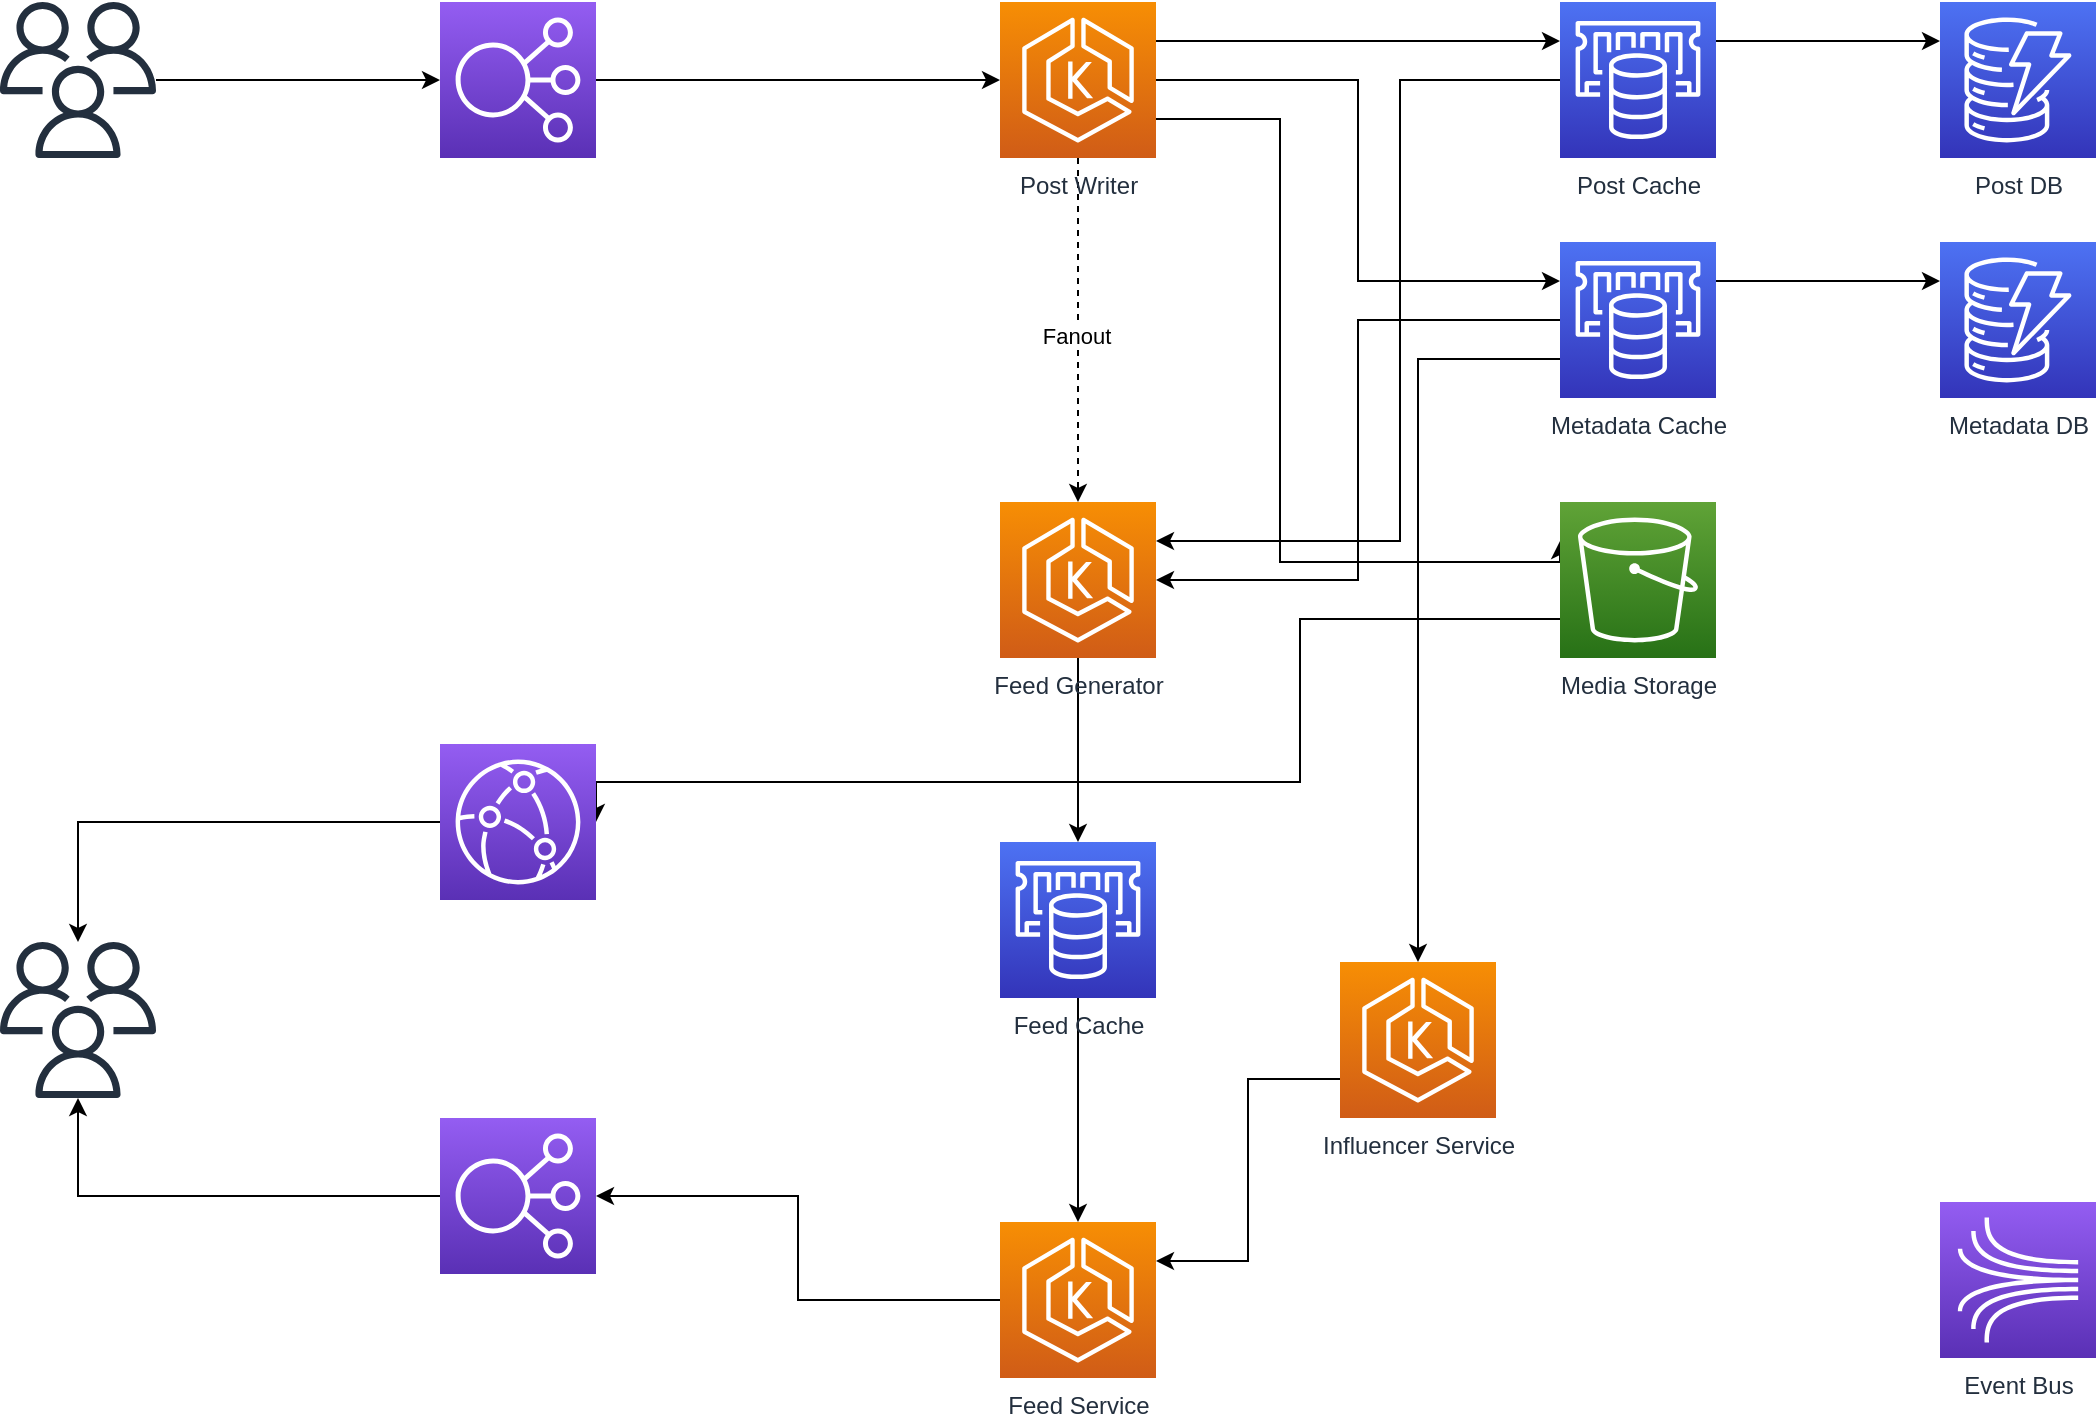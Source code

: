 <mxfile version="15.1.0" type="github">
  <diagram name="Page-1" id="822b0af5-4adb-64df-f703-e8dfc1f81529">
    <mxGraphModel dx="1426" dy="737" grid="1" gridSize="10" guides="1" tooltips="1" connect="1" arrows="1" fold="1" page="1" pageScale="1" pageWidth="1700" pageHeight="1100" background="none" math="0" shadow="0">
      <root>
        <mxCell id="0" />
        <mxCell id="1" parent="0" />
        <mxCell id="LQvkLOhQ81a7jHeqBsWK-22" style="edgeStyle=orthogonalEdgeStyle;rounded=0;orthogonalLoop=1;jettySize=auto;html=1;exitX=0.5;exitY=1;exitDx=0;exitDy=0;exitPerimeter=0;entryX=0.5;entryY=0;entryDx=0;entryDy=0;entryPerimeter=0;dashed=1;" edge="1" parent="1" source="LQvkLOhQ81a7jHeqBsWK-6" target="LQvkLOhQ81a7jHeqBsWK-20">
          <mxGeometry relative="1" as="geometry" />
        </mxCell>
        <mxCell id="LQvkLOhQ81a7jHeqBsWK-37" value="Fanout" style="edgeLabel;html=1;align=center;verticalAlign=middle;resizable=0;points=[];" vertex="1" connectable="0" parent="LQvkLOhQ81a7jHeqBsWK-22">
          <mxGeometry x="0.035" y="-1" relative="1" as="geometry">
            <mxPoint as="offset" />
          </mxGeometry>
        </mxCell>
        <mxCell id="LQvkLOhQ81a7jHeqBsWK-25" style="edgeStyle=orthogonalEdgeStyle;rounded=0;orthogonalLoop=1;jettySize=auto;html=1;exitX=1;exitY=0.25;exitDx=0;exitDy=0;exitPerimeter=0;entryX=0;entryY=0.25;entryDx=0;entryDy=0;entryPerimeter=0;" edge="1" parent="1" source="LQvkLOhQ81a7jHeqBsWK-6" target="LQvkLOhQ81a7jHeqBsWK-18">
          <mxGeometry relative="1" as="geometry" />
        </mxCell>
        <mxCell id="LQvkLOhQ81a7jHeqBsWK-26" style="edgeStyle=orthogonalEdgeStyle;rounded=0;orthogonalLoop=1;jettySize=auto;html=1;exitX=1;exitY=0.5;exitDx=0;exitDy=0;exitPerimeter=0;entryX=0;entryY=0.25;entryDx=0;entryDy=0;entryPerimeter=0;" edge="1" parent="1" source="LQvkLOhQ81a7jHeqBsWK-6" target="LQvkLOhQ81a7jHeqBsWK-17">
          <mxGeometry relative="1" as="geometry" />
        </mxCell>
        <mxCell id="LQvkLOhQ81a7jHeqBsWK-27" style="edgeStyle=orthogonalEdgeStyle;rounded=0;orthogonalLoop=1;jettySize=auto;html=1;exitX=1;exitY=0.75;exitDx=0;exitDy=0;exitPerimeter=0;entryX=0;entryY=0.25;entryDx=0;entryDy=0;entryPerimeter=0;" edge="1" parent="1" source="LQvkLOhQ81a7jHeqBsWK-6" target="LQvkLOhQ81a7jHeqBsWK-16">
          <mxGeometry relative="1" as="geometry">
            <Array as="points">
              <mxPoint x="920" y="199" />
              <mxPoint x="920" y="420" />
              <mxPoint x="1060" y="420" />
            </Array>
          </mxGeometry>
        </mxCell>
        <mxCell id="LQvkLOhQ81a7jHeqBsWK-6" value="Post Writer" style="points=[[0,0,0],[0.25,0,0],[0.5,0,0],[0.75,0,0],[1,0,0],[0,1,0],[0.25,1,0],[0.5,1,0],[0.75,1,0],[1,1,0],[0,0.25,0],[0,0.5,0],[0,0.75,0],[1,0.25,0],[1,0.5,0],[1,0.75,0]];outlineConnect=0;fontColor=#232F3E;gradientColor=#F78E04;gradientDirection=north;fillColor=#D05C17;strokeColor=#ffffff;dashed=0;verticalLabelPosition=bottom;verticalAlign=top;align=center;html=1;fontSize=12;fontStyle=0;aspect=fixed;shape=mxgraph.aws4.resourceIcon;resIcon=mxgraph.aws4.eks;" vertex="1" parent="1">
          <mxGeometry x="780" y="140" width="78" height="78" as="geometry" />
        </mxCell>
        <mxCell id="LQvkLOhQ81a7jHeqBsWK-12" value="Metadata DB" style="points=[[0,0,0],[0.25,0,0],[0.5,0,0],[0.75,0,0],[1,0,0],[0,1,0],[0.25,1,0],[0.5,1,0],[0.75,1,0],[1,1,0],[0,0.25,0],[0,0.5,0],[0,0.75,0],[1,0.25,0],[1,0.5,0],[1,0.75,0]];outlineConnect=0;fontColor=#232F3E;gradientColor=#4D72F3;gradientDirection=north;fillColor=#3334B9;strokeColor=#ffffff;dashed=0;verticalLabelPosition=bottom;verticalAlign=top;align=center;html=1;fontSize=12;fontStyle=0;aspect=fixed;shape=mxgraph.aws4.resourceIcon;resIcon=mxgraph.aws4.dynamodb;" vertex="1" parent="1">
          <mxGeometry x="1250" y="260" width="78" height="78" as="geometry" />
        </mxCell>
        <mxCell id="LQvkLOhQ81a7jHeqBsWK-14" value="Post&amp;nbsp;DB" style="points=[[0,0,0],[0.25,0,0],[0.5,0,0],[0.75,0,0],[1,0,0],[0,1,0],[0.25,1,0],[0.5,1,0],[0.75,1,0],[1,1,0],[0,0.25,0],[0,0.5,0],[0,0.75,0],[1,0.25,0],[1,0.5,0],[1,0.75,0]];outlineConnect=0;fontColor=#232F3E;gradientColor=#4D72F3;gradientDirection=north;fillColor=#3334B9;strokeColor=#ffffff;dashed=0;verticalLabelPosition=bottom;verticalAlign=top;align=center;html=1;fontSize=12;fontStyle=0;aspect=fixed;shape=mxgraph.aws4.resourceIcon;resIcon=mxgraph.aws4.dynamodb;" vertex="1" parent="1">
          <mxGeometry x="1250" y="140" width="78" height="78" as="geometry" />
        </mxCell>
        <mxCell id="LQvkLOhQ81a7jHeqBsWK-48" style="edgeStyle=orthogonalEdgeStyle;rounded=0;orthogonalLoop=1;jettySize=auto;html=1;exitX=0;exitY=0.75;exitDx=0;exitDy=0;exitPerimeter=0;entryX=1;entryY=0.5;entryDx=0;entryDy=0;entryPerimeter=0;" edge="1" parent="1" source="LQvkLOhQ81a7jHeqBsWK-16" target="LQvkLOhQ81a7jHeqBsWK-19">
          <mxGeometry relative="1" as="geometry">
            <Array as="points">
              <mxPoint x="930" y="449" />
              <mxPoint x="930" y="530" />
              <mxPoint x="578" y="530" />
            </Array>
          </mxGeometry>
        </mxCell>
        <mxCell id="LQvkLOhQ81a7jHeqBsWK-16" value="Media Storage" style="points=[[0,0,0],[0.25,0,0],[0.5,0,0],[0.75,0,0],[1,0,0],[0,1,0],[0.25,1,0],[0.5,1,0],[0.75,1,0],[1,1,0],[0,0.25,0],[0,0.5,0],[0,0.75,0],[1,0.25,0],[1,0.5,0],[1,0.75,0]];outlineConnect=0;fontColor=#232F3E;gradientColor=#60A337;gradientDirection=north;fillColor=#277116;strokeColor=#ffffff;dashed=0;verticalLabelPosition=bottom;verticalAlign=top;align=center;html=1;fontSize=12;fontStyle=0;aspect=fixed;shape=mxgraph.aws4.resourceIcon;resIcon=mxgraph.aws4.s3;" vertex="1" parent="1">
          <mxGeometry x="1060" y="390" width="78" height="78" as="geometry" />
        </mxCell>
        <mxCell id="LQvkLOhQ81a7jHeqBsWK-29" style="edgeStyle=orthogonalEdgeStyle;rounded=0;orthogonalLoop=1;jettySize=auto;html=1;exitX=0;exitY=0.5;exitDx=0;exitDy=0;exitPerimeter=0;entryX=1;entryY=0.5;entryDx=0;entryDy=0;entryPerimeter=0;" edge="1" parent="1" source="LQvkLOhQ81a7jHeqBsWK-17" target="LQvkLOhQ81a7jHeqBsWK-20">
          <mxGeometry relative="1" as="geometry" />
        </mxCell>
        <mxCell id="LQvkLOhQ81a7jHeqBsWK-34" style="edgeStyle=orthogonalEdgeStyle;rounded=0;orthogonalLoop=1;jettySize=auto;html=1;exitX=0;exitY=0.75;exitDx=0;exitDy=0;exitPerimeter=0;entryX=0.5;entryY=0;entryDx=0;entryDy=0;entryPerimeter=0;" edge="1" parent="1" source="LQvkLOhQ81a7jHeqBsWK-17" target="LQvkLOhQ81a7jHeqBsWK-32">
          <mxGeometry relative="1" as="geometry" />
        </mxCell>
        <mxCell id="LQvkLOhQ81a7jHeqBsWK-39" style="edgeStyle=orthogonalEdgeStyle;rounded=0;orthogonalLoop=1;jettySize=auto;html=1;exitX=1;exitY=0.25;exitDx=0;exitDy=0;exitPerimeter=0;entryX=0;entryY=0.25;entryDx=0;entryDy=0;entryPerimeter=0;" edge="1" parent="1" source="LQvkLOhQ81a7jHeqBsWK-17" target="LQvkLOhQ81a7jHeqBsWK-12">
          <mxGeometry relative="1" as="geometry" />
        </mxCell>
        <mxCell id="LQvkLOhQ81a7jHeqBsWK-17" value="Metadata Cache" style="points=[[0,0,0],[0.25,0,0],[0.5,0,0],[0.75,0,0],[1,0,0],[0,1,0],[0.25,1,0],[0.5,1,0],[0.75,1,0],[1,1,0],[0,0.25,0],[0,0.5,0],[0,0.75,0],[1,0.25,0],[1,0.5,0],[1,0.75,0]];outlineConnect=0;fontColor=#232F3E;gradientColor=#4D72F3;gradientDirection=north;fillColor=#3334B9;strokeColor=#ffffff;dashed=0;verticalLabelPosition=bottom;verticalAlign=top;align=center;html=1;fontSize=12;fontStyle=0;aspect=fixed;shape=mxgraph.aws4.resourceIcon;resIcon=mxgraph.aws4.elasticache;" vertex="1" parent="1">
          <mxGeometry x="1060" y="260" width="78" height="78" as="geometry" />
        </mxCell>
        <mxCell id="LQvkLOhQ81a7jHeqBsWK-28" style="edgeStyle=orthogonalEdgeStyle;rounded=0;orthogonalLoop=1;jettySize=auto;html=1;exitX=0;exitY=0.5;exitDx=0;exitDy=0;exitPerimeter=0;entryX=1;entryY=0.25;entryDx=0;entryDy=0;entryPerimeter=0;" edge="1" parent="1" source="LQvkLOhQ81a7jHeqBsWK-18" target="LQvkLOhQ81a7jHeqBsWK-20">
          <mxGeometry relative="1" as="geometry">
            <Array as="points">
              <mxPoint x="980" y="179" />
              <mxPoint x="980" y="410" />
            </Array>
          </mxGeometry>
        </mxCell>
        <mxCell id="LQvkLOhQ81a7jHeqBsWK-38" style="edgeStyle=orthogonalEdgeStyle;rounded=0;orthogonalLoop=1;jettySize=auto;html=1;exitX=1;exitY=0.25;exitDx=0;exitDy=0;exitPerimeter=0;entryX=0;entryY=0.25;entryDx=0;entryDy=0;entryPerimeter=0;" edge="1" parent="1" source="LQvkLOhQ81a7jHeqBsWK-18" target="LQvkLOhQ81a7jHeqBsWK-14">
          <mxGeometry relative="1" as="geometry" />
        </mxCell>
        <mxCell id="LQvkLOhQ81a7jHeqBsWK-18" value="Post Cache" style="points=[[0,0,0],[0.25,0,0],[0.5,0,0],[0.75,0,0],[1,0,0],[0,1,0],[0.25,1,0],[0.5,1,0],[0.75,1,0],[1,1,0],[0,0.25,0],[0,0.5,0],[0,0.75,0],[1,0.25,0],[1,0.5,0],[1,0.75,0]];outlineConnect=0;fontColor=#232F3E;gradientColor=#4D72F3;gradientDirection=north;fillColor=#3334B9;strokeColor=#ffffff;dashed=0;verticalLabelPosition=bottom;verticalAlign=top;align=center;html=1;fontSize=12;fontStyle=0;aspect=fixed;shape=mxgraph.aws4.resourceIcon;resIcon=mxgraph.aws4.elasticache;" vertex="1" parent="1">
          <mxGeometry x="1060" y="140" width="78" height="78" as="geometry" />
        </mxCell>
        <mxCell id="LQvkLOhQ81a7jHeqBsWK-46" style="edgeStyle=orthogonalEdgeStyle;rounded=0;orthogonalLoop=1;jettySize=auto;html=1;exitX=0;exitY=0.5;exitDx=0;exitDy=0;exitPerimeter=0;" edge="1" parent="1" source="LQvkLOhQ81a7jHeqBsWK-19" target="LQvkLOhQ81a7jHeqBsWK-43">
          <mxGeometry relative="1" as="geometry" />
        </mxCell>
        <mxCell id="LQvkLOhQ81a7jHeqBsWK-19" value="" style="points=[[0,0,0],[0.25,0,0],[0.5,0,0],[0.75,0,0],[1,0,0],[0,1,0],[0.25,1,0],[0.5,1,0],[0.75,1,0],[1,1,0],[0,0.25,0],[0,0.5,0],[0,0.75,0],[1,0.25,0],[1,0.5,0],[1,0.75,0]];outlineConnect=0;fontColor=#232F3E;gradientColor=#945DF2;gradientDirection=north;fillColor=#5A30B5;strokeColor=#ffffff;dashed=0;verticalLabelPosition=bottom;verticalAlign=top;align=center;html=1;fontSize=12;fontStyle=0;aspect=fixed;shape=mxgraph.aws4.resourceIcon;resIcon=mxgraph.aws4.cloudfront;" vertex="1" parent="1">
          <mxGeometry x="500" y="511" width="78" height="78" as="geometry" />
        </mxCell>
        <mxCell id="LQvkLOhQ81a7jHeqBsWK-24" style="edgeStyle=orthogonalEdgeStyle;rounded=0;orthogonalLoop=1;jettySize=auto;html=1;exitX=0.5;exitY=1;exitDx=0;exitDy=0;exitPerimeter=0;entryX=0.5;entryY=0;entryDx=0;entryDy=0;entryPerimeter=0;" edge="1" parent="1" source="LQvkLOhQ81a7jHeqBsWK-20" target="LQvkLOhQ81a7jHeqBsWK-23">
          <mxGeometry relative="1" as="geometry" />
        </mxCell>
        <mxCell id="LQvkLOhQ81a7jHeqBsWK-20" value="Feed Generator" style="points=[[0,0,0],[0.25,0,0],[0.5,0,0],[0.75,0,0],[1,0,0],[0,1,0],[0.25,1,0],[0.5,1,0],[0.75,1,0],[1,1,0],[0,0.25,0],[0,0.5,0],[0,0.75,0],[1,0.25,0],[1,0.5,0],[1,0.75,0]];outlineConnect=0;fontColor=#232F3E;gradientColor=#F78E04;gradientDirection=north;fillColor=#D05C17;strokeColor=#ffffff;dashed=0;verticalLabelPosition=bottom;verticalAlign=top;align=center;html=1;fontSize=12;fontStyle=0;aspect=fixed;shape=mxgraph.aws4.resourceIcon;resIcon=mxgraph.aws4.eks;" vertex="1" parent="1">
          <mxGeometry x="780" y="390" width="78" height="78" as="geometry" />
        </mxCell>
        <mxCell id="LQvkLOhQ81a7jHeqBsWK-51" style="edgeStyle=orthogonalEdgeStyle;rounded=0;orthogonalLoop=1;jettySize=auto;html=1;exitX=1;exitY=0.5;exitDx=0;exitDy=0;exitPerimeter=0;" edge="1" parent="1" source="LQvkLOhQ81a7jHeqBsWK-21" target="LQvkLOhQ81a7jHeqBsWK-6">
          <mxGeometry relative="1" as="geometry" />
        </mxCell>
        <mxCell id="LQvkLOhQ81a7jHeqBsWK-52" style="edgeStyle=orthogonalEdgeStyle;rounded=0;orthogonalLoop=1;jettySize=auto;html=1;exitX=0;exitY=0.5;exitDx=0;exitDy=0;exitPerimeter=0;startArrow=classic;startFill=1;endArrow=none;endFill=0;" edge="1" parent="1" source="LQvkLOhQ81a7jHeqBsWK-21" target="LQvkLOhQ81a7jHeqBsWK-40">
          <mxGeometry relative="1" as="geometry" />
        </mxCell>
        <mxCell id="LQvkLOhQ81a7jHeqBsWK-21" value="" style="points=[[0,0,0],[0.25,0,0],[0.5,0,0],[0.75,0,0],[1,0,0],[0,1,0],[0.25,1,0],[0.5,1,0],[0.75,1,0],[1,1,0],[0,0.25,0],[0,0.5,0],[0,0.75,0],[1,0.25,0],[1,0.5,0],[1,0.75,0]];outlineConnect=0;fontColor=#232F3E;gradientColor=#945DF2;gradientDirection=north;fillColor=#5A30B5;strokeColor=#ffffff;dashed=0;verticalLabelPosition=bottom;verticalAlign=top;align=center;html=1;fontSize=12;fontStyle=0;aspect=fixed;shape=mxgraph.aws4.resourceIcon;resIcon=mxgraph.aws4.elastic_load_balancing;" vertex="1" parent="1">
          <mxGeometry x="500" y="140" width="78" height="78" as="geometry" />
        </mxCell>
        <mxCell id="LQvkLOhQ81a7jHeqBsWK-31" style="edgeStyle=orthogonalEdgeStyle;rounded=0;orthogonalLoop=1;jettySize=auto;html=1;exitX=0.5;exitY=1;exitDx=0;exitDy=0;exitPerimeter=0;entryX=0.5;entryY=0;entryDx=0;entryDy=0;entryPerimeter=0;" edge="1" parent="1" source="LQvkLOhQ81a7jHeqBsWK-23" target="LQvkLOhQ81a7jHeqBsWK-30">
          <mxGeometry relative="1" as="geometry" />
        </mxCell>
        <mxCell id="LQvkLOhQ81a7jHeqBsWK-23" value="Feed Cache" style="points=[[0,0,0],[0.25,0,0],[0.5,0,0],[0.75,0,0],[1,0,0],[0,1,0],[0.25,1,0],[0.5,1,0],[0.75,1,0],[1,1,0],[0,0.25,0],[0,0.5,0],[0,0.75,0],[1,0.25,0],[1,0.5,0],[1,0.75,0]];outlineConnect=0;fontColor=#232F3E;gradientColor=#4D72F3;gradientDirection=north;fillColor=#3334B9;strokeColor=#ffffff;dashed=0;verticalLabelPosition=bottom;verticalAlign=top;align=center;html=1;fontSize=12;fontStyle=0;aspect=fixed;shape=mxgraph.aws4.resourceIcon;resIcon=mxgraph.aws4.elasticache;" vertex="1" parent="1">
          <mxGeometry x="780" y="560" width="78" height="78" as="geometry" />
        </mxCell>
        <mxCell id="LQvkLOhQ81a7jHeqBsWK-49" style="edgeStyle=orthogonalEdgeStyle;rounded=0;orthogonalLoop=1;jettySize=auto;html=1;exitX=0;exitY=0.5;exitDx=0;exitDy=0;exitPerimeter=0;" edge="1" parent="1" source="LQvkLOhQ81a7jHeqBsWK-30" target="LQvkLOhQ81a7jHeqBsWK-41">
          <mxGeometry relative="1" as="geometry" />
        </mxCell>
        <mxCell id="LQvkLOhQ81a7jHeqBsWK-30" value="Feed Service" style="points=[[0,0,0],[0.25,0,0],[0.5,0,0],[0.75,0,0],[1,0,0],[0,1,0],[0.25,1,0],[0.5,1,0],[0.75,1,0],[1,1,0],[0,0.25,0],[0,0.5,0],[0,0.75,0],[1,0.25,0],[1,0.5,0],[1,0.75,0]];outlineConnect=0;fontColor=#232F3E;gradientColor=#F78E04;gradientDirection=north;fillColor=#D05C17;strokeColor=#ffffff;dashed=0;verticalLabelPosition=bottom;verticalAlign=top;align=center;html=1;fontSize=12;fontStyle=0;aspect=fixed;shape=mxgraph.aws4.resourceIcon;resIcon=mxgraph.aws4.eks;" vertex="1" parent="1">
          <mxGeometry x="780" y="750" width="78" height="78" as="geometry" />
        </mxCell>
        <mxCell id="LQvkLOhQ81a7jHeqBsWK-36" style="edgeStyle=orthogonalEdgeStyle;rounded=0;orthogonalLoop=1;jettySize=auto;html=1;exitX=0;exitY=0.75;exitDx=0;exitDy=0;exitPerimeter=0;entryX=1;entryY=0.25;entryDx=0;entryDy=0;entryPerimeter=0;" edge="1" parent="1" source="LQvkLOhQ81a7jHeqBsWK-32" target="LQvkLOhQ81a7jHeqBsWK-30">
          <mxGeometry relative="1" as="geometry" />
        </mxCell>
        <mxCell id="LQvkLOhQ81a7jHeqBsWK-32" value="Influencer Service" style="points=[[0,0,0],[0.25,0,0],[0.5,0,0],[0.75,0,0],[1,0,0],[0,1,0],[0.25,1,0],[0.5,1,0],[0.75,1,0],[1,1,0],[0,0.25,0],[0,0.5,0],[0,0.75,0],[1,0.25,0],[1,0.5,0],[1,0.75,0]];outlineConnect=0;fontColor=#232F3E;gradientColor=#F78E04;gradientDirection=north;fillColor=#D05C17;strokeColor=#ffffff;dashed=0;verticalLabelPosition=bottom;verticalAlign=top;align=center;html=1;fontSize=12;fontStyle=0;aspect=fixed;shape=mxgraph.aws4.resourceIcon;resIcon=mxgraph.aws4.eks;" vertex="1" parent="1">
          <mxGeometry x="950" y="620" width="78" height="78" as="geometry" />
        </mxCell>
        <mxCell id="LQvkLOhQ81a7jHeqBsWK-40" value="" style="outlineConnect=0;fontColor=#232F3E;gradientColor=none;fillColor=#232F3E;strokeColor=none;dashed=0;verticalLabelPosition=bottom;verticalAlign=top;align=center;html=1;fontSize=12;fontStyle=0;aspect=fixed;pointerEvents=1;shape=mxgraph.aws4.users;" vertex="1" parent="1">
          <mxGeometry x="280" y="140" width="78" height="78" as="geometry" />
        </mxCell>
        <mxCell id="LQvkLOhQ81a7jHeqBsWK-47" style="edgeStyle=orthogonalEdgeStyle;rounded=0;orthogonalLoop=1;jettySize=auto;html=1;exitX=0;exitY=0.5;exitDx=0;exitDy=0;exitPerimeter=0;" edge="1" parent="1" source="LQvkLOhQ81a7jHeqBsWK-41" target="LQvkLOhQ81a7jHeqBsWK-43">
          <mxGeometry relative="1" as="geometry" />
        </mxCell>
        <mxCell id="LQvkLOhQ81a7jHeqBsWK-41" value="" style="points=[[0,0,0],[0.25,0,0],[0.5,0,0],[0.75,0,0],[1,0,0],[0,1,0],[0.25,1,0],[0.5,1,0],[0.75,1,0],[1,1,0],[0,0.25,0],[0,0.5,0],[0,0.75,0],[1,0.25,0],[1,0.5,0],[1,0.75,0]];outlineConnect=0;fontColor=#232F3E;gradientColor=#945DF2;gradientDirection=north;fillColor=#5A30B5;strokeColor=#ffffff;dashed=0;verticalLabelPosition=bottom;verticalAlign=top;align=center;html=1;fontSize=12;fontStyle=0;aspect=fixed;shape=mxgraph.aws4.resourceIcon;resIcon=mxgraph.aws4.elastic_load_balancing;" vertex="1" parent="1">
          <mxGeometry x="500" y="698" width="78" height="78" as="geometry" />
        </mxCell>
        <mxCell id="LQvkLOhQ81a7jHeqBsWK-43" value="" style="outlineConnect=0;fontColor=#232F3E;gradientColor=none;fillColor=#232F3E;strokeColor=none;dashed=0;verticalLabelPosition=bottom;verticalAlign=top;align=center;html=1;fontSize=12;fontStyle=0;aspect=fixed;pointerEvents=1;shape=mxgraph.aws4.users;" vertex="1" parent="1">
          <mxGeometry x="280" y="610" width="78" height="78" as="geometry" />
        </mxCell>
        <mxCell id="LQvkLOhQ81a7jHeqBsWK-50" value="Event Bus" style="points=[[0,0,0],[0.25,0,0],[0.5,0,0],[0.75,0,0],[1,0,0],[0,1,0],[0.25,1,0],[0.5,1,0],[0.75,1,0],[1,1,0],[0,0.25,0],[0,0.5,0],[0,0.75,0],[1,0.25,0],[1,0.5,0],[1,0.75,0]];outlineConnect=0;fontColor=#232F3E;gradientColor=#945DF2;gradientDirection=north;fillColor=#5A30B5;strokeColor=#ffffff;dashed=0;verticalLabelPosition=bottom;verticalAlign=top;align=center;html=1;fontSize=12;fontStyle=0;aspect=fixed;shape=mxgraph.aws4.resourceIcon;resIcon=mxgraph.aws4.kinesis;" vertex="1" parent="1">
          <mxGeometry x="1250" y="740" width="78" height="78" as="geometry" />
        </mxCell>
      </root>
    </mxGraphModel>
  </diagram>
</mxfile>
